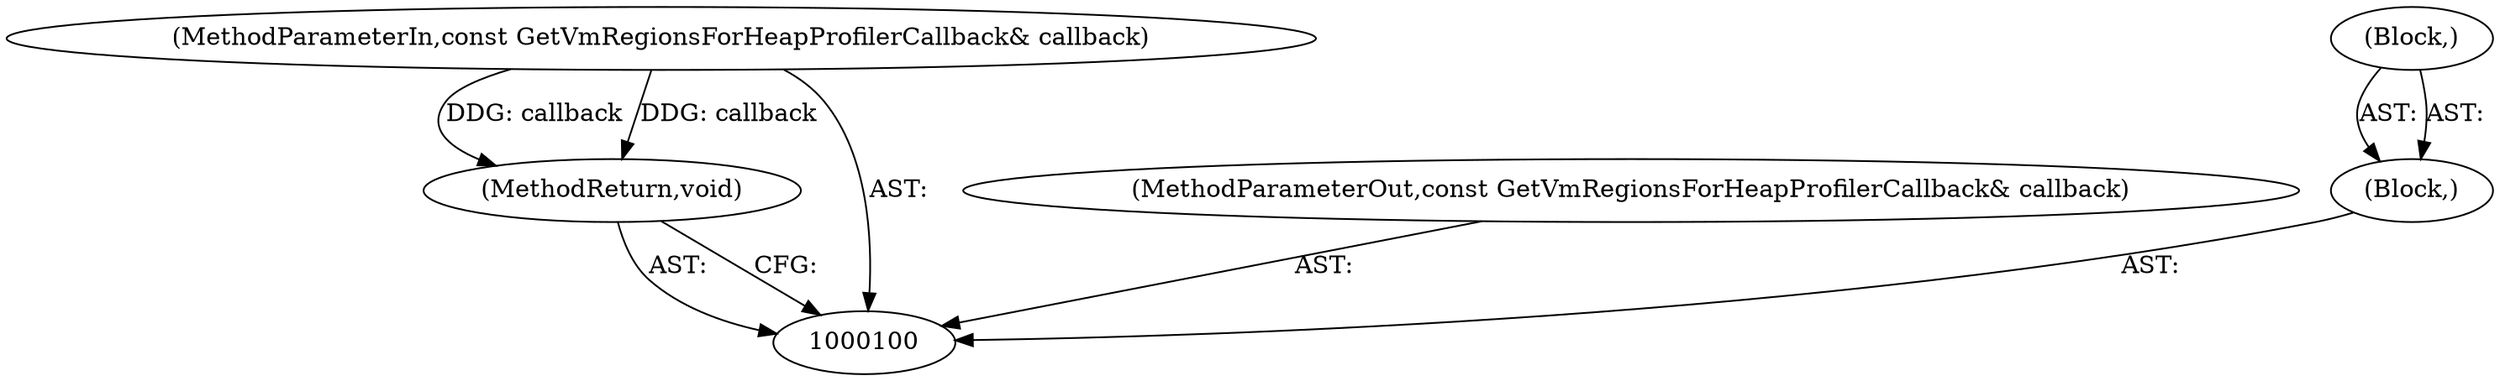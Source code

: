 digraph "1_Chrome_b44e68087804e6543a99c87076ab7648d11d9b07_0" {
"1000104" [label="(MethodReturn,void)"];
"1000101" [label="(MethodParameterIn,const GetVmRegionsForHeapProfilerCallback& callback)"];
"1000108" [label="(MethodParameterOut,const GetVmRegionsForHeapProfilerCallback& callback)"];
"1000102" [label="(Block,)"];
"1000103" [label="(Block,)"];
"1000104" -> "1000100"  [label="AST: "];
"1000104" -> "1000100"  [label="CFG: "];
"1000101" -> "1000104"  [label="DDG: callback"];
"1000101" -> "1000100"  [label="AST: "];
"1000101" -> "1000104"  [label="DDG: callback"];
"1000108" -> "1000100"  [label="AST: "];
"1000102" -> "1000100"  [label="AST: "];
"1000103" -> "1000102"  [label="AST: "];
"1000103" -> "1000102"  [label="AST: "];
}

